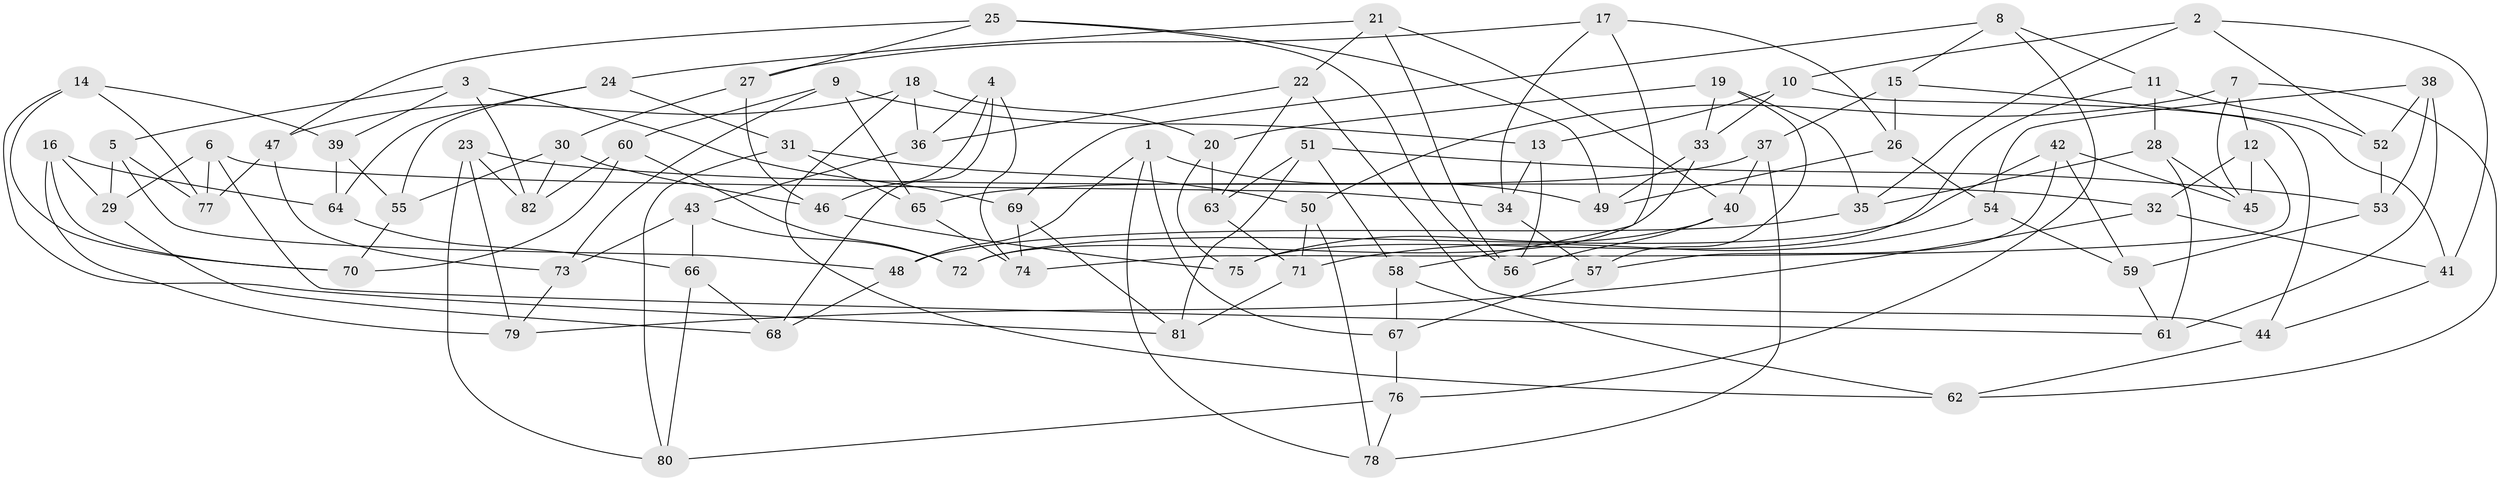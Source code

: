 // Generated by graph-tools (version 1.1) at 2025/50/03/09/25 03:50:48]
// undirected, 82 vertices, 164 edges
graph export_dot {
graph [start="1"]
  node [color=gray90,style=filled];
  1;
  2;
  3;
  4;
  5;
  6;
  7;
  8;
  9;
  10;
  11;
  12;
  13;
  14;
  15;
  16;
  17;
  18;
  19;
  20;
  21;
  22;
  23;
  24;
  25;
  26;
  27;
  28;
  29;
  30;
  31;
  32;
  33;
  34;
  35;
  36;
  37;
  38;
  39;
  40;
  41;
  42;
  43;
  44;
  45;
  46;
  47;
  48;
  49;
  50;
  51;
  52;
  53;
  54;
  55;
  56;
  57;
  58;
  59;
  60;
  61;
  62;
  63;
  64;
  65;
  66;
  67;
  68;
  69;
  70;
  71;
  72;
  73;
  74;
  75;
  76;
  77;
  78;
  79;
  80;
  81;
  82;
  1 -- 67;
  1 -- 78;
  1 -- 49;
  1 -- 48;
  2 -- 52;
  2 -- 41;
  2 -- 10;
  2 -- 35;
  3 -- 82;
  3 -- 69;
  3 -- 5;
  3 -- 39;
  4 -- 68;
  4 -- 46;
  4 -- 36;
  4 -- 74;
  5 -- 77;
  5 -- 29;
  5 -- 48;
  6 -- 61;
  6 -- 77;
  6 -- 29;
  6 -- 34;
  7 -- 12;
  7 -- 62;
  7 -- 45;
  7 -- 50;
  8 -- 11;
  8 -- 69;
  8 -- 15;
  8 -- 76;
  9 -- 65;
  9 -- 60;
  9 -- 73;
  9 -- 13;
  10 -- 13;
  10 -- 44;
  10 -- 33;
  11 -- 75;
  11 -- 52;
  11 -- 28;
  12 -- 45;
  12 -- 32;
  12 -- 74;
  13 -- 56;
  13 -- 34;
  14 -- 39;
  14 -- 81;
  14 -- 70;
  14 -- 77;
  15 -- 26;
  15 -- 41;
  15 -- 37;
  16 -- 70;
  16 -- 64;
  16 -- 79;
  16 -- 29;
  17 -- 58;
  17 -- 27;
  17 -- 26;
  17 -- 34;
  18 -- 47;
  18 -- 20;
  18 -- 62;
  18 -- 36;
  19 -- 33;
  19 -- 57;
  19 -- 35;
  19 -- 20;
  20 -- 75;
  20 -- 63;
  21 -- 24;
  21 -- 40;
  21 -- 56;
  21 -- 22;
  22 -- 63;
  22 -- 44;
  22 -- 36;
  23 -- 79;
  23 -- 80;
  23 -- 32;
  23 -- 82;
  24 -- 64;
  24 -- 55;
  24 -- 31;
  25 -- 56;
  25 -- 47;
  25 -- 49;
  25 -- 27;
  26 -- 54;
  26 -- 49;
  27 -- 30;
  27 -- 46;
  28 -- 45;
  28 -- 35;
  28 -- 61;
  29 -- 68;
  30 -- 82;
  30 -- 46;
  30 -- 55;
  31 -- 50;
  31 -- 80;
  31 -- 65;
  32 -- 79;
  32 -- 41;
  33 -- 49;
  33 -- 72;
  34 -- 57;
  35 -- 48;
  36 -- 43;
  37 -- 40;
  37 -- 65;
  37 -- 78;
  38 -- 53;
  38 -- 54;
  38 -- 61;
  38 -- 52;
  39 -- 55;
  39 -- 64;
  40 -- 75;
  40 -- 56;
  41 -- 44;
  42 -- 57;
  42 -- 45;
  42 -- 59;
  42 -- 72;
  43 -- 66;
  43 -- 72;
  43 -- 73;
  44 -- 62;
  46 -- 75;
  47 -- 73;
  47 -- 77;
  48 -- 68;
  50 -- 71;
  50 -- 78;
  51 -- 53;
  51 -- 58;
  51 -- 81;
  51 -- 63;
  52 -- 53;
  53 -- 59;
  54 -- 71;
  54 -- 59;
  55 -- 70;
  57 -- 67;
  58 -- 67;
  58 -- 62;
  59 -- 61;
  60 -- 72;
  60 -- 82;
  60 -- 70;
  63 -- 71;
  64 -- 66;
  65 -- 74;
  66 -- 80;
  66 -- 68;
  67 -- 76;
  69 -- 81;
  69 -- 74;
  71 -- 81;
  73 -- 79;
  76 -- 78;
  76 -- 80;
}
